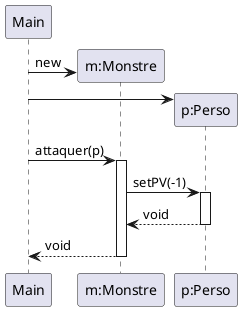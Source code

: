 @startuml
'https://plantuml.com/sequence-diagram

participant Main
create "m:Monstre" as monstre
Main -> monstre : new
create "p:Perso" as perso
Main -> perso
Main -> monstre : attaquer(p)
activate monstre
monstre -> perso : setPV(-1)
activate perso
perso --> monstre : void
deactivate perso
monstre --> Main : void
deactivate monstre

@enduml